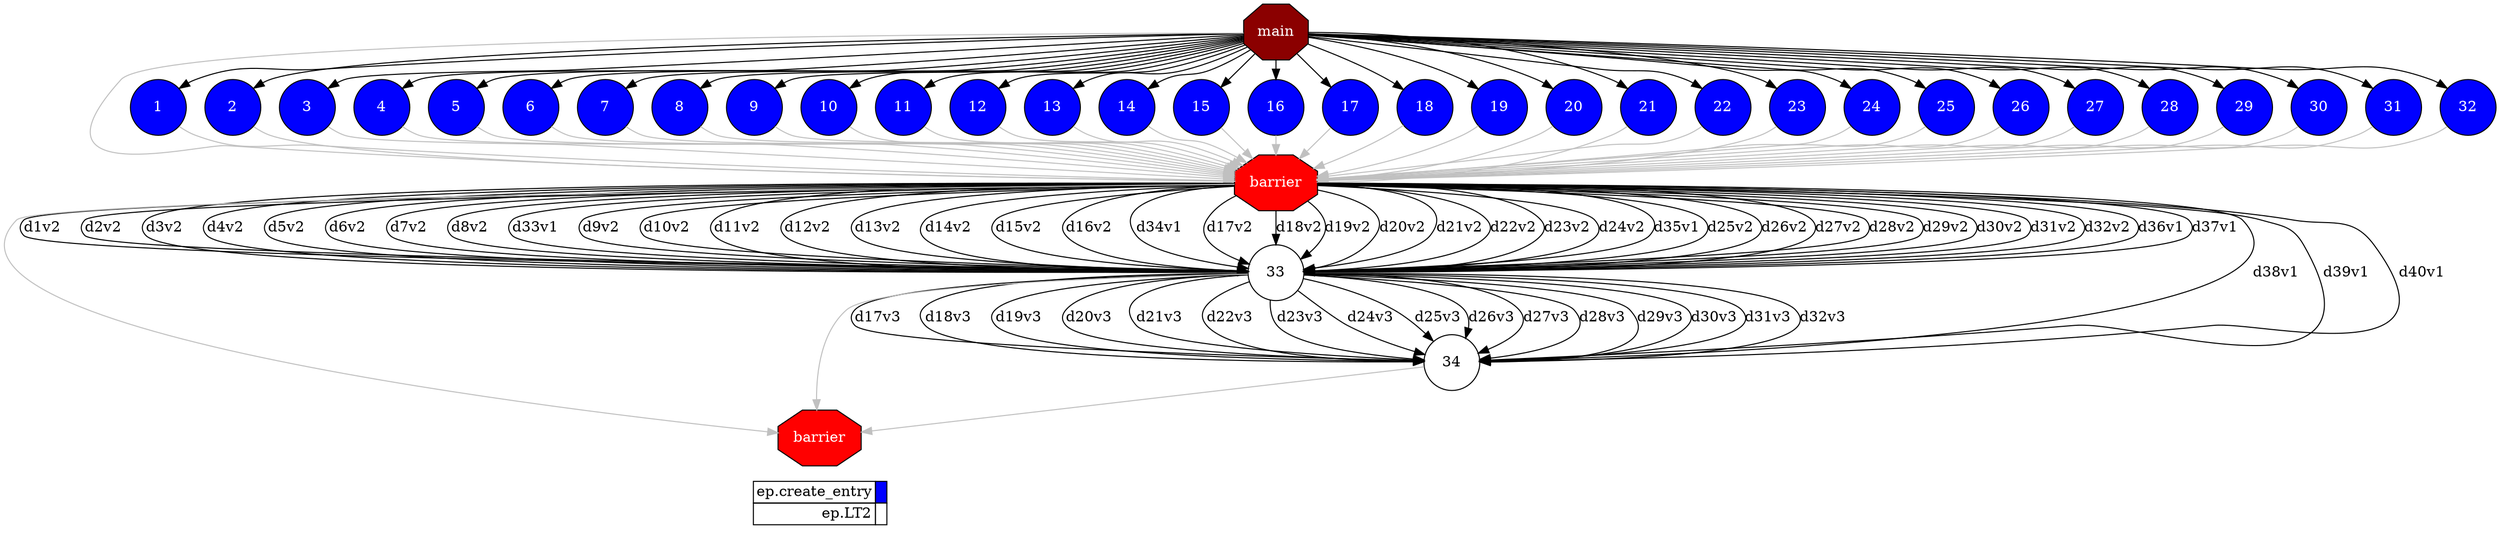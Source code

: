 digraph {
  rankdir=TB;
  labeljust="l";
  compound= true;
  subgraph dependence_graph {
    ranksep=0.20;
    node[height=0.75];

Synchro0[label="main", shape=octagon, style=filled fillcolor="#8B0000" fontcolor="#FFFFFF"];
1[shape=circle, style=filled fillcolor="#0000ff" fontcolor="#ffffff"];
Synchro0 -> 1;
2[shape=circle, style=filled fillcolor="#0000ff" fontcolor="#ffffff"];
Synchro0 -> 2;
3[shape=circle, style=filled fillcolor="#0000ff" fontcolor="#ffffff"];
Synchro0 -> 3;
4[shape=circle, style=filled fillcolor="#0000ff" fontcolor="#ffffff"];
Synchro0 -> 4;
5[shape=circle, style=filled fillcolor="#0000ff" fontcolor="#ffffff"];
Synchro0 -> 5;
6[shape=circle, style=filled fillcolor="#0000ff" fontcolor="#ffffff"];
Synchro0 -> 6;
7[shape=circle, style=filled fillcolor="#0000ff" fontcolor="#ffffff"];
Synchro0 -> 7;
8[shape=circle, style=filled fillcolor="#0000ff" fontcolor="#ffffff"];
Synchro0 -> 8;
9[shape=circle, style=filled fillcolor="#0000ff" fontcolor="#ffffff"];
Synchro0 -> 9;
10[shape=circle, style=filled fillcolor="#0000ff" fontcolor="#ffffff"];
Synchro0 -> 10;
11[shape=circle, style=filled fillcolor="#0000ff" fontcolor="#ffffff"];
Synchro0 -> 11;
12[shape=circle, style=filled fillcolor="#0000ff" fontcolor="#ffffff"];
Synchro0 -> 12;
13[shape=circle, style=filled fillcolor="#0000ff" fontcolor="#ffffff"];
Synchro0 -> 13;
14[shape=circle, style=filled fillcolor="#0000ff" fontcolor="#ffffff"];
Synchro0 -> 14;
15[shape=circle, style=filled fillcolor="#0000ff" fontcolor="#ffffff"];
Synchro0 -> 15;
16[shape=circle, style=filled fillcolor="#0000ff" fontcolor="#ffffff"];
Synchro0 -> 16;
17[shape=circle, style=filled fillcolor="#0000ff" fontcolor="#ffffff"];
Synchro0 -> 17;
18[shape=circle, style=filled fillcolor="#0000ff" fontcolor="#ffffff"];
Synchro0 -> 18;
19[shape=circle, style=filled fillcolor="#0000ff" fontcolor="#ffffff"];
Synchro0 -> 19;
20[shape=circle, style=filled fillcolor="#0000ff" fontcolor="#ffffff"];
Synchro0 -> 20;
21[shape=circle, style=filled fillcolor="#0000ff" fontcolor="#ffffff"];
Synchro0 -> 21;
22[shape=circle, style=filled fillcolor="#0000ff" fontcolor="#ffffff"];
Synchro0 -> 22;
23[shape=circle, style=filled fillcolor="#0000ff" fontcolor="#ffffff"];
Synchro0 -> 23;
24[shape=circle, style=filled fillcolor="#0000ff" fontcolor="#ffffff"];
Synchro0 -> 24;
25[shape=circle, style=filled fillcolor="#0000ff" fontcolor="#ffffff"];
Synchro0 -> 25;
26[shape=circle, style=filled fillcolor="#0000ff" fontcolor="#ffffff"];
Synchro0 -> 26;
27[shape=circle, style=filled fillcolor="#0000ff" fontcolor="#ffffff"];
Synchro0 -> 27;
28[shape=circle, style=filled fillcolor="#0000ff" fontcolor="#ffffff"];
Synchro0 -> 28;
29[shape=circle, style=filled fillcolor="#0000ff" fontcolor="#ffffff"];
Synchro0 -> 29;
30[shape=circle, style=filled fillcolor="#0000ff" fontcolor="#ffffff"];
Synchro0 -> 30;
31[shape=circle, style=filled fillcolor="#0000ff" fontcolor="#ffffff"];
Synchro0 -> 31;
32[shape=circle, style=filled fillcolor="#0000ff" fontcolor="#ffffff"];
Synchro0 -> 32;
Synchro1[label="barrier", shape=octagon, style=filled fillcolor="#ff0000" fontcolor="#FFFFFF"];
Synchro0 -> Synchro1 [color=grey];
23 -> Synchro1 [color=grey];
10 -> Synchro1 [color=grey];
29 -> Synchro1 [color=grey];
30 -> Synchro1 [color=grey];
26 -> Synchro1 [color=grey];
15 -> Synchro1 [color=grey];
24 -> Synchro1 [color=grey];
4 -> Synchro1 [color=grey];
21 -> Synchro1 [color=grey];
3 -> Synchro1 [color=grey];
27 -> Synchro1 [color=grey];
20 -> Synchro1 [color=grey];
9 -> Synchro1 [color=grey];
5 -> Synchro1 [color=grey];
17 -> Synchro1 [color=grey];
31 -> Synchro1 [color=grey];
7 -> Synchro1 [color=grey];
28 -> Synchro1 [color=grey];
22 -> Synchro1 [color=grey];
8 -> Synchro1 [color=grey];
12 -> Synchro1 [color=grey];
18 -> Synchro1 [color=grey];
32 -> Synchro1 [color=grey];
16 -> Synchro1 [color=grey];
19 -> Synchro1 [color=grey];
6 -> Synchro1 [color=grey];
14 -> Synchro1 [color=grey];
25 -> Synchro1 [color=grey];
1 -> Synchro1 [color=grey];
2 -> Synchro1 [color=grey];
11 -> Synchro1 [color=grey];
13 -> Synchro1 [color=grey];
33[shape=circle, style=filled fillcolor="#ffffff" fontcolor="#000000"];
Synchro1 -> 33 [label="d1v2"];
Synchro1 -> 33 [label="d2v2"];
Synchro1 -> 33 [label="d3v2"];
Synchro1 -> 33 [label="d4v2"];
Synchro1 -> 33 [label="d5v2"];
Synchro1 -> 33 [label="d6v2"];
Synchro1 -> 33 [label="d7v2"];
Synchro1 -> 33 [label="d8v2"];
Synchro1 -> 33 [label="d33v1"];
Synchro1 -> 33 [label="d9v2"];
Synchro1 -> 33 [label="d10v2"];
Synchro1 -> 33 [label="d11v2"];
Synchro1 -> 33 [label="d12v2"];
Synchro1 -> 33 [label="d13v2"];
Synchro1 -> 33 [label="d14v2"];
Synchro1 -> 33 [label="d15v2"];
Synchro1 -> 33 [label="d16v2"];
Synchro1 -> 33 [label="d34v1"];
Synchro1 -> 33 [label="d17v2"];
Synchro1 -> 33 [label="d18v2"];
Synchro1 -> 33 [label="d19v2"];
Synchro1 -> 33 [label="d20v2"];
Synchro1 -> 33 [label="d21v2"];
Synchro1 -> 33 [label="d22v2"];
Synchro1 -> 33 [label="d23v2"];
Synchro1 -> 33 [label="d24v2"];
Synchro1 -> 33 [label="d35v1"];
Synchro1 -> 33 [label="d25v2"];
Synchro1 -> 33 [label="d26v2"];
Synchro1 -> 33 [label="d27v2"];
Synchro1 -> 33 [label="d28v2"];
Synchro1 -> 33 [label="d29v2"];
Synchro1 -> 33 [label="d30v2"];
Synchro1 -> 33 [label="d31v2"];
Synchro1 -> 33 [label="d32v2"];
Synchro1 -> 33 [label="d36v1"];
Synchro1 -> 33 [label="d37v1"];
34[shape=circle, style=filled fillcolor="#ffffff" fontcolor="#000000"];
33 -> 34 [label="d17v3"];
33 -> 34 [label="d18v3"];
33 -> 34 [label="d19v3"];
33 -> 34 [label="d20v3"];
33 -> 34 [label="d21v3"];
33 -> 34 [label="d22v3"];
33 -> 34 [label="d23v3"];
33 -> 34 [label="d24v3"];
Synchro1 -> 34 [label="d38v1"];
33 -> 34 [label="d25v3"];
33 -> 34 [label="d26v3"];
33 -> 34 [label="d27v3"];
33 -> 34 [label="d28v3"];
33 -> 34 [label="d29v3"];
33 -> 34 [label="d30v3"];
33 -> 34 [label="d31v3"];
33 -> 34 [label="d32v3"];
Synchro1 -> 34 [label="d39v1"];
Synchro1 -> 34 [label="d40v1"];
Synchro2[label="barrier", shape=octagon, style=filled fillcolor="#ff0000" fontcolor="#FFFFFF"];
Synchro1 -> Synchro2 [color=grey];
33 -> Synchro2 [color=grey];
34 -> Synchro2 [color=grey];  }
  subgraph legend {
    rank=sink;
    node [shape=plaintext, height=0.75];
    ranksep=0.20;
    label = "Legend";
    key [label=<
      <table border="0" cellpadding="2" cellspacing="0" cellborder="1">
<tr>
<td align="right">ep.create_entry</td>
<td bgcolor="#0000ff">&nbsp;</td>
</tr>
<tr>
<td align="right">ep.LT2</td>
<td bgcolor="#ffffff">&nbsp;</td>
</tr>
      </table>
    >]
  }
}
